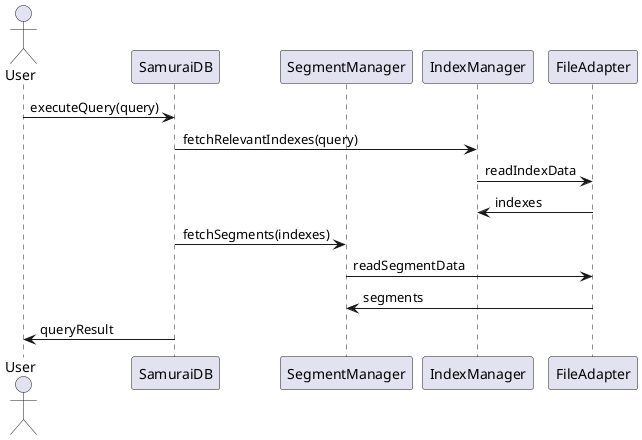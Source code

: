 @startuml
actor User
participant SamuraiDB
participant SegmentManager
participant IndexManager
participant FileAdapter

User -> SamuraiDB: executeQuery(query)
SamuraiDB -> IndexManager: fetchRelevantIndexes(query)
IndexManager -> FileAdapter: readIndexData
FileAdapter -> IndexManager: indexes
SamuraiDB -> SegmentManager: fetchSegments(indexes)
SegmentManager -> FileAdapter: readSegmentData
FileAdapter -> SegmentManager: segments
SamuraiDB -> User: queryResult
@enduml